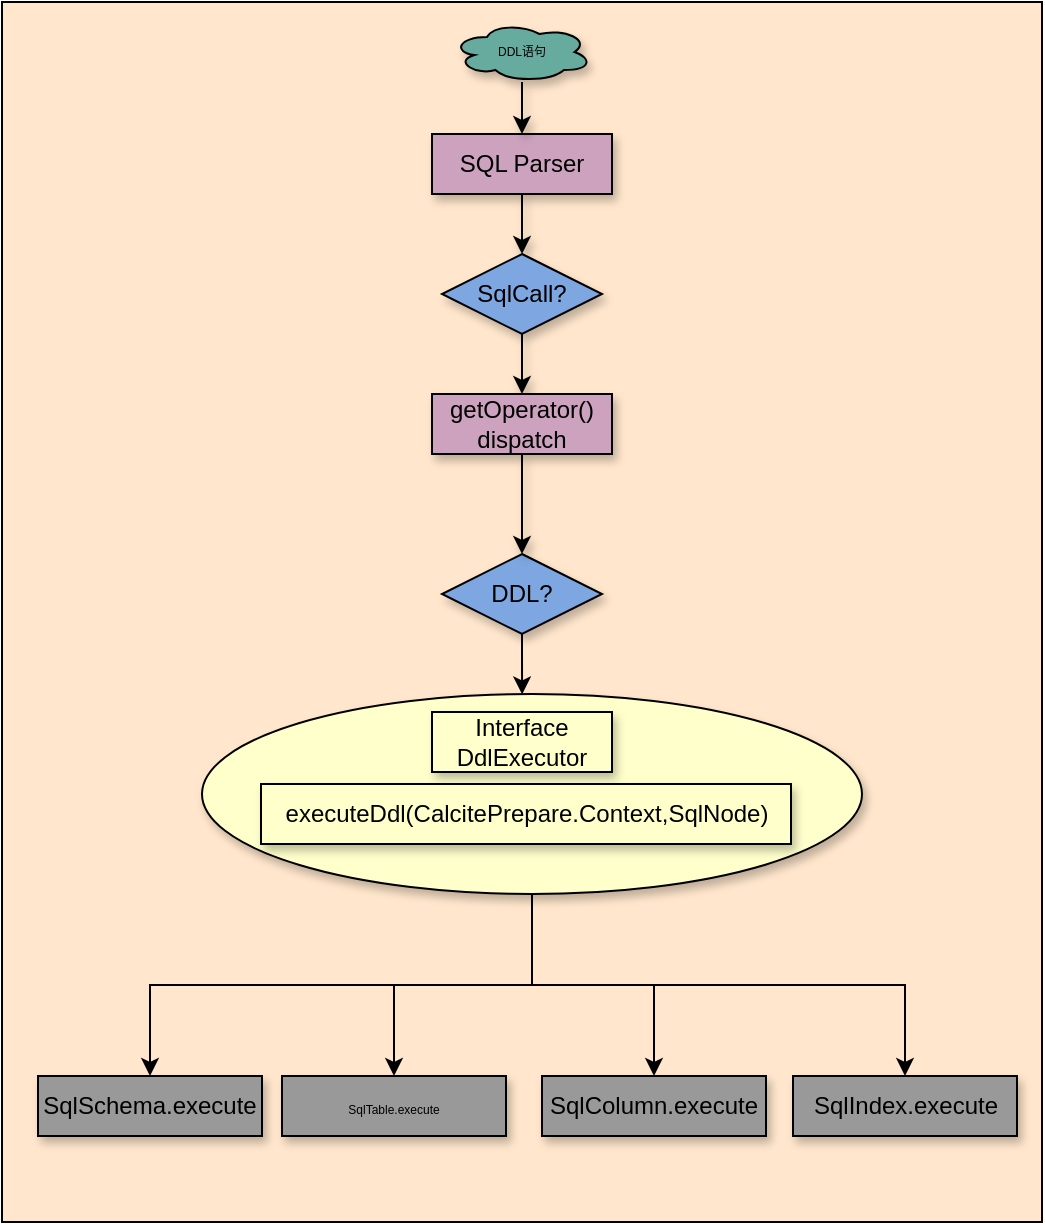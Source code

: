 <mxfile version="16.6.2" type="github">
  <diagram id="Vs7KBkvJkC0K66NLl4TJ" name="Page-1">
    <mxGraphModel dx="1383" dy="672" grid="1" gridSize="10" guides="1" tooltips="1" connect="1" arrows="1" fold="1" page="1" pageScale="1" pageWidth="1169" pageHeight="827" math="0" shadow="0">
      <root>
        <mxCell id="0" />
        <mxCell id="1" parent="0" />
        <mxCell id="glTBQhnqe5DzDJ0zvAqA-1" value="" style="rounded=0;whiteSpace=wrap;html=1;fillColor=#FFE6CC;" vertex="1" parent="1">
          <mxGeometry x="360" y="20" width="520" height="610" as="geometry" />
        </mxCell>
        <mxCell id="glTBQhnqe5DzDJ0zvAqA-28" value="" style="edgeStyle=orthogonalEdgeStyle;rounded=0;orthogonalLoop=1;jettySize=auto;html=1;fontSize=6;entryX=0.5;entryY=0;entryDx=0;entryDy=0;" edge="1" parent="1" source="glTBQhnqe5DzDJ0zvAqA-14" target="glTBQhnqe5DzDJ0zvAqA-17">
          <mxGeometry relative="1" as="geometry" />
        </mxCell>
        <mxCell id="glTBQhnqe5DzDJ0zvAqA-14" value="" style="ellipse;whiteSpace=wrap;html=1;fillColor=#FFFFCC;shadow=1;" vertex="1" parent="1">
          <mxGeometry x="460" y="366" width="330" height="100" as="geometry" />
        </mxCell>
        <mxCell id="glTBQhnqe5DzDJ0zvAqA-4" value="" style="edgeStyle=orthogonalEdgeStyle;rounded=0;orthogonalLoop=1;jettySize=auto;html=1;shadow=1;" edge="1" parent="1" source="glTBQhnqe5DzDJ0zvAqA-2" target="glTBQhnqe5DzDJ0zvAqA-3">
          <mxGeometry relative="1" as="geometry" />
        </mxCell>
        <mxCell id="glTBQhnqe5DzDJ0zvAqA-2" value="SQL Parser" style="rounded=0;whiteSpace=wrap;html=1;fillColor=#CDA2BE;shadow=1;" vertex="1" parent="1">
          <mxGeometry x="575" y="86" width="90" height="30" as="geometry" />
        </mxCell>
        <mxCell id="glTBQhnqe5DzDJ0zvAqA-9" value="" style="edgeStyle=orthogonalEdgeStyle;rounded=0;orthogonalLoop=1;jettySize=auto;html=1;shadow=1;" edge="1" parent="1" source="glTBQhnqe5DzDJ0zvAqA-3" target="glTBQhnqe5DzDJ0zvAqA-8">
          <mxGeometry relative="1" as="geometry" />
        </mxCell>
        <mxCell id="glTBQhnqe5DzDJ0zvAqA-3" value="SqlCall?" style="rhombus;whiteSpace=wrap;html=1;fillColor=#7EA6E0;shadow=1;" vertex="1" parent="1">
          <mxGeometry x="580" y="146" width="80" height="40" as="geometry" />
        </mxCell>
        <mxCell id="glTBQhnqe5DzDJ0zvAqA-15" value="" style="edgeStyle=orthogonalEdgeStyle;rounded=0;orthogonalLoop=1;jettySize=auto;html=1;entryX=0.485;entryY=0.002;entryDx=0;entryDy=0;entryPerimeter=0;" edge="1" parent="1" source="glTBQhnqe5DzDJ0zvAqA-7" target="glTBQhnqe5DzDJ0zvAqA-14">
          <mxGeometry relative="1" as="geometry" />
        </mxCell>
        <mxCell id="glTBQhnqe5DzDJ0zvAqA-7" value="DDL?" style="rhombus;whiteSpace=wrap;html=1;fillColor=#7EA6E0;shadow=1;" vertex="1" parent="1">
          <mxGeometry x="580" y="296" width="80" height="40" as="geometry" />
        </mxCell>
        <mxCell id="glTBQhnqe5DzDJ0zvAqA-10" value="" style="edgeStyle=orthogonalEdgeStyle;rounded=0;orthogonalLoop=1;jettySize=auto;html=1;shadow=1;" edge="1" parent="1" source="glTBQhnqe5DzDJ0zvAqA-8" target="glTBQhnqe5DzDJ0zvAqA-7">
          <mxGeometry relative="1" as="geometry" />
        </mxCell>
        <mxCell id="glTBQhnqe5DzDJ0zvAqA-8" value="getOperator()&lt;br&gt;dispatch" style="rounded=0;whiteSpace=wrap;html=1;fillColor=#CDA2BE;shadow=1;" vertex="1" parent="1">
          <mxGeometry x="575" y="216" width="90" height="30" as="geometry" />
        </mxCell>
        <mxCell id="glTBQhnqe5DzDJ0zvAqA-11" value="Interface&lt;br&gt;DdlExecutor" style="rounded=0;whiteSpace=wrap;html=1;shadow=1;fillColor=#FFFFCC;" vertex="1" parent="1">
          <mxGeometry x="575" y="375" width="90" height="30" as="geometry" />
        </mxCell>
        <mxCell id="glTBQhnqe5DzDJ0zvAqA-13" value="executeDdl(CalcitePrepare.Context,SqlNode)" style="rounded=0;whiteSpace=wrap;html=1;shadow=1;fillColor=#FFFFCC;" vertex="1" parent="1">
          <mxGeometry x="489.5" y="411" width="265" height="30" as="geometry" />
        </mxCell>
        <mxCell id="glTBQhnqe5DzDJ0zvAqA-16" value="SqlSchema.execute" style="rounded=0;whiteSpace=wrap;html=1;shadow=1;fillColor=#999999;" vertex="1" parent="1">
          <mxGeometry x="378" y="557" width="112" height="30" as="geometry" />
        </mxCell>
        <mxCell id="glTBQhnqe5DzDJ0zvAqA-17" value="&lt;font style=&quot;font-size: 6px&quot;&gt;SqlTable.execute&lt;/font&gt;" style="rounded=0;whiteSpace=wrap;html=1;shadow=1;fillColor=#999999;" vertex="1" parent="1">
          <mxGeometry x="500" y="557" width="112" height="30" as="geometry" />
        </mxCell>
        <mxCell id="glTBQhnqe5DzDJ0zvAqA-18" value="SqlColumn.execute" style="rounded=0;whiteSpace=wrap;html=1;shadow=1;fillColor=#999999;" vertex="1" parent="1">
          <mxGeometry x="630" y="557" width="112" height="30" as="geometry" />
        </mxCell>
        <mxCell id="glTBQhnqe5DzDJ0zvAqA-26" value="" style="edgeStyle=orthogonalEdgeStyle;rounded=0;orthogonalLoop=1;jettySize=auto;html=1;fontSize=6;entryX=0.5;entryY=0;entryDx=0;entryDy=0;shadow=1;" edge="1" parent="1" source="glTBQhnqe5DzDJ0zvAqA-25" target="glTBQhnqe5DzDJ0zvAqA-2">
          <mxGeometry relative="1" as="geometry" />
        </mxCell>
        <mxCell id="glTBQhnqe5DzDJ0zvAqA-25" value="DDL语句" style="ellipse;shape=cloud;whiteSpace=wrap;html=1;fontSize=6;fillColor=#67AB9F;shadow=1;" vertex="1" parent="1">
          <mxGeometry x="585" y="30" width="70" height="30" as="geometry" />
        </mxCell>
        <mxCell id="glTBQhnqe5DzDJ0zvAqA-27" value="SqlIndex.execute" style="rounded=0;whiteSpace=wrap;html=1;shadow=1;fillColor=#999999;" vertex="1" parent="1">
          <mxGeometry x="755.5" y="557" width="112" height="30" as="geometry" />
        </mxCell>
        <mxCell id="glTBQhnqe5DzDJ0zvAqA-29" value="" style="edgeStyle=orthogonalEdgeStyle;rounded=0;orthogonalLoop=1;jettySize=auto;html=1;fontSize=6;entryX=0.5;entryY=0;entryDx=0;entryDy=0;exitX=0.5;exitY=1;exitDx=0;exitDy=0;" edge="1" parent="1" source="glTBQhnqe5DzDJ0zvAqA-14" target="glTBQhnqe5DzDJ0zvAqA-18">
          <mxGeometry relative="1" as="geometry">
            <mxPoint x="635.0" y="476.0" as="sourcePoint" />
            <mxPoint x="566" y="546" as="targetPoint" />
          </mxGeometry>
        </mxCell>
        <mxCell id="glTBQhnqe5DzDJ0zvAqA-30" value="" style="edgeStyle=orthogonalEdgeStyle;rounded=0;orthogonalLoop=1;jettySize=auto;html=1;fontSize=6;exitX=0.5;exitY=1;exitDx=0;exitDy=0;" edge="1" parent="1" source="glTBQhnqe5DzDJ0zvAqA-14" target="glTBQhnqe5DzDJ0zvAqA-16">
          <mxGeometry relative="1" as="geometry">
            <mxPoint x="645.0" y="486.0" as="sourcePoint" />
            <mxPoint x="576" y="556" as="targetPoint" />
          </mxGeometry>
        </mxCell>
        <mxCell id="glTBQhnqe5DzDJ0zvAqA-31" value="" style="edgeStyle=orthogonalEdgeStyle;rounded=0;orthogonalLoop=1;jettySize=auto;html=1;fontSize=6;exitX=0.5;exitY=1;exitDx=0;exitDy=0;" edge="1" parent="1" source="glTBQhnqe5DzDJ0zvAqA-14" target="glTBQhnqe5DzDJ0zvAqA-27">
          <mxGeometry relative="1" as="geometry">
            <mxPoint x="655.0" y="496.0" as="sourcePoint" />
            <mxPoint x="586" y="566" as="targetPoint" />
          </mxGeometry>
        </mxCell>
      </root>
    </mxGraphModel>
  </diagram>
</mxfile>
